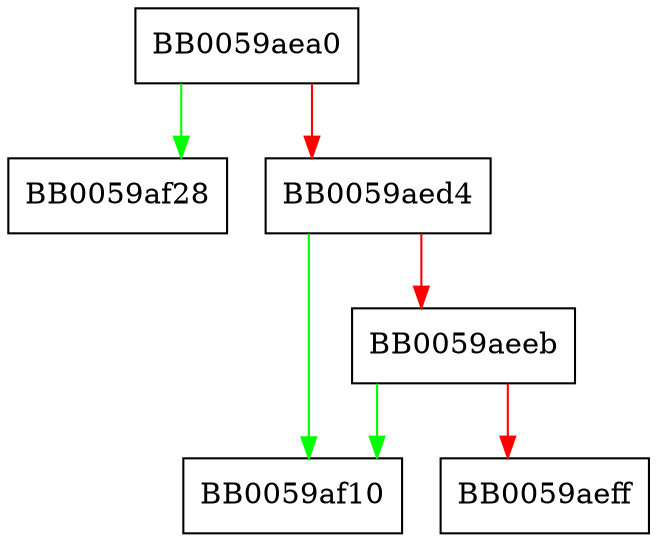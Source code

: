 digraph ed448_import_from {
  node [shape="box"];
  graph [splines=ortho];
  BB0059aea0 -> BB0059af28 [color="green"];
  BB0059aea0 -> BB0059aed4 [color="red"];
  BB0059aed4 -> BB0059af10 [color="green"];
  BB0059aed4 -> BB0059aeeb [color="red"];
  BB0059aeeb -> BB0059af10 [color="green"];
  BB0059aeeb -> BB0059aeff [color="red"];
}